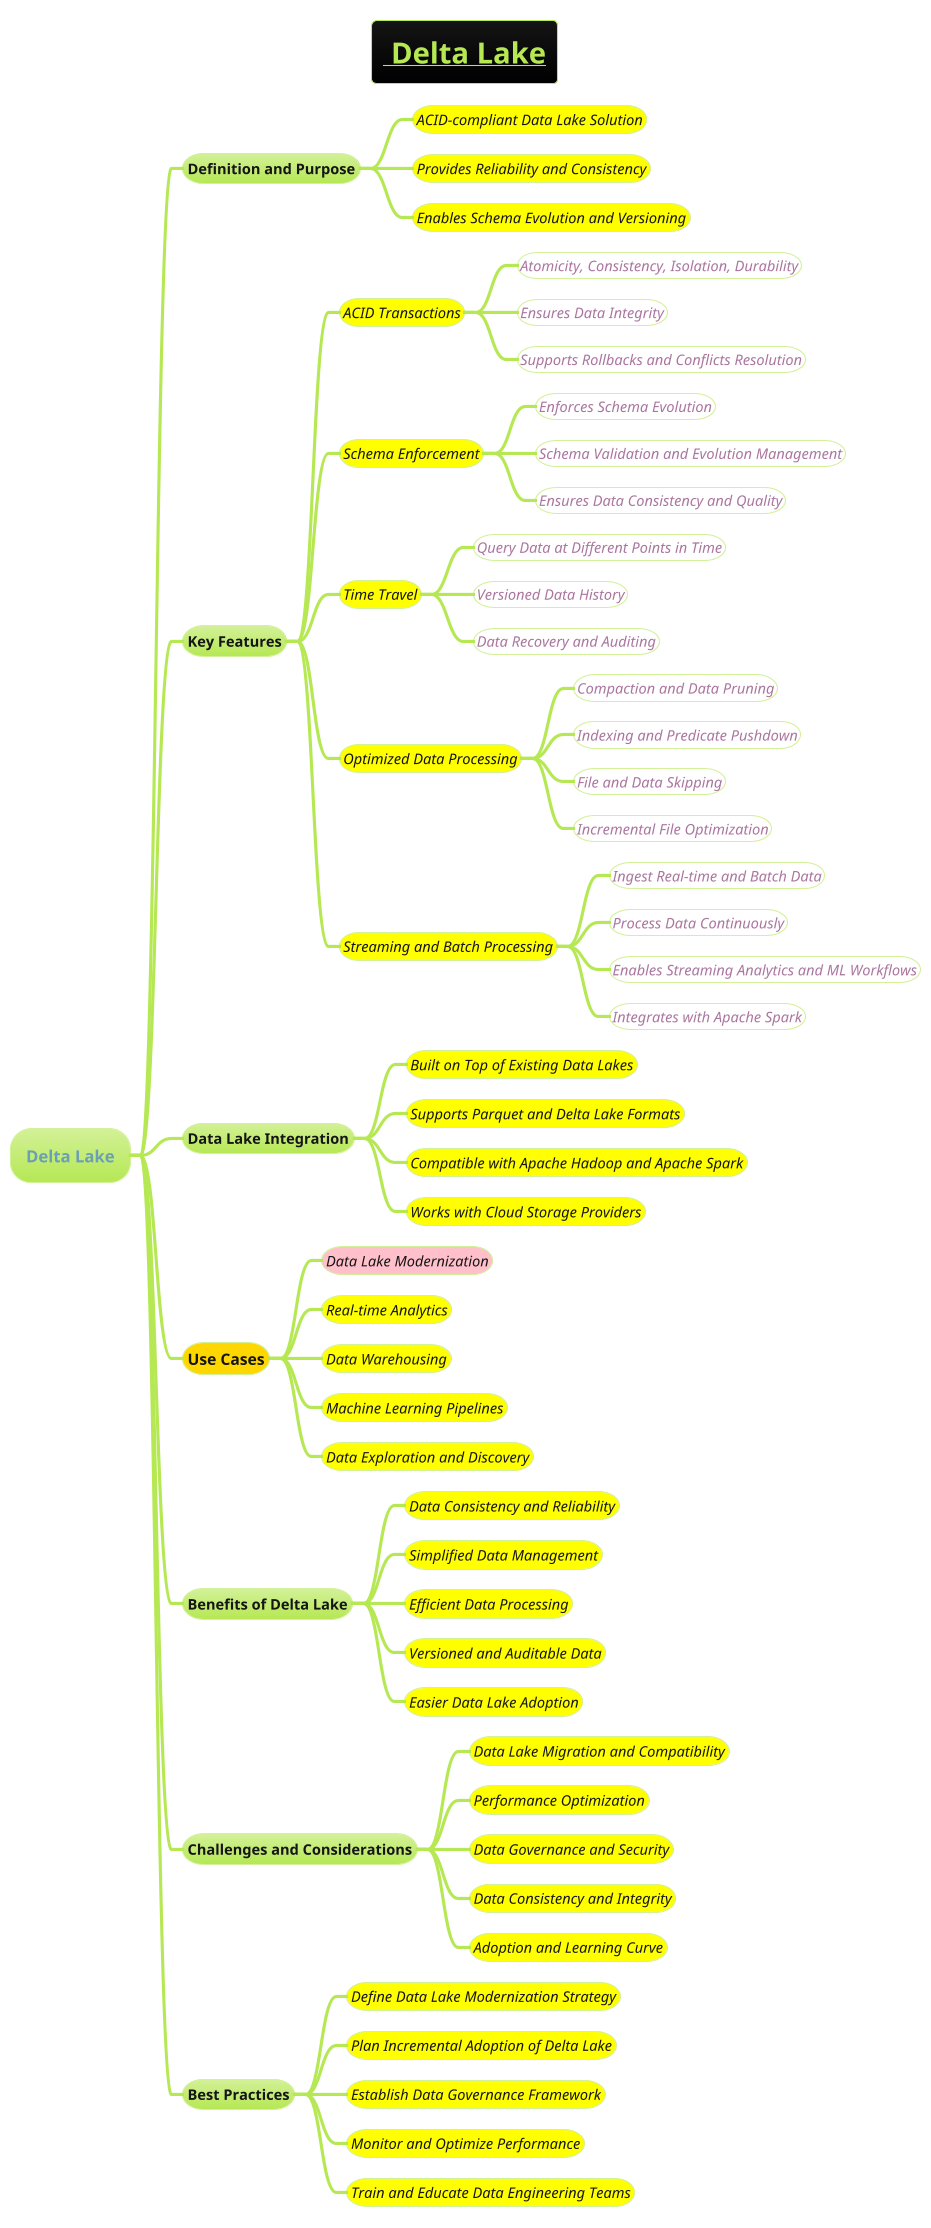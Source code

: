 @startmindmap

skinparam node {
    BorderColor DarkSlateGray
    BackgroundColor LightCyan
    FontStyle italic
}
skinparam connector {
    Color DarkSlateGray
    FontStyle Bold
}
!theme hacker

title =__ Delta Lake__
* Delta Lake

** Definition and Purpose
***[#yellow] ====<size:14>ACID-compliant Data Lake Solution
***[#yellow] ====<size:14>Provides Reliability and Consistency
***[#yellow] ====<size:14>Enables Schema Evolution and Versioning

** Key Features
***[#yellow] ====<size:14>ACID Transactions
****[#white] ====<size:14>Atomicity, Consistency, Isolation, Durability
****[#white] ====<size:14>Ensures Data Integrity
****[#white] ====<size:14>Supports Rollbacks and Conflicts Resolution

***[#yellow] ====<size:14>Schema Enforcement
****[#white] ====<size:14>Enforces Schema Evolution
****[#white] ====<size:14>Schema Validation and Evolution Management
****[#white] ====<size:14>Ensures Data Consistency and Quality

***[#yellow] ====<size:14>Time Travel
****[#white] ====<size:14>Query Data at Different Points in Time
****[#white] ====<size:14>Versioned Data History
****[#white] ====<size:14>Data Recovery and Auditing

***[#yellow] ====<size:14>Optimized Data Processing
****[#white] ====<size:14>Compaction and Data Pruning
****[#white] ====<size:14>Indexing and Predicate Pushdown
****[#white] ====<size:14>File and Data Skipping
****[#white] ====<size:14>Incremental File Optimization

***[#yellow] ====<size:14>Streaming and Batch Processing
****[#white] ====<size:14>Ingest Real-time and Batch Data
****[#white] ====<size:14>Process Data Continuously
****[#white] ====<size:14>Enables Streaming Analytics and ML Workflows
****[#white] ====<size:14>Integrates with Apache Spark

** Data Lake Integration
***[#yellow] ====<size:14>Built on Top of Existing Data Lakes
***[#yellow] ====<size:14>Supports Parquet and Delta Lake Formats
***[#yellow] ====<size:14>Compatible with Apache Hadoop and Apache Spark
***[#yellow] ====<size:14>Works with Cloud Storage Providers

**[#gold] ===Use Cases
***[#pink] ====<size:14>Data Lake Modernization
***[#yellow] ====<size:14>Real-time Analytics
***[#yellow] ====<size:14>Data Warehousing
***[#yellow] ====<size:14>Machine Learning Pipelines
***[#yellow] ====<size:14>Data Exploration and Discovery

** Benefits of Delta Lake
***[#yellow] ====<size:14>Data Consistency and Reliability
***[#yellow] ====<size:14>Simplified Data Management
***[#yellow] ====<size:14>Efficient Data Processing
***[#yellow] ====<size:14>Versioned and Auditable Data
***[#yellow] ====<size:14>Easier Data Lake Adoption

** Challenges and Considerations
***[#yellow] ====<size:14>Data Lake Migration and Compatibility
***[#yellow] ====<size:14>Performance Optimization
***[#yellow] ====<size:14>Data Governance and Security
***[#yellow] ====<size:14>Data Consistency and Integrity
***[#yellow] ====<size:14>Adoption and Learning Curve

** Best Practices
***[#yellow] ====<size:14>Define Data Lake Modernization Strategy
***[#yellow] ====<size:14>Plan Incremental Adoption of Delta Lake
***[#yellow] ====<size:14>Establish Data Governance Framework
***[#yellow] ====<size:14>Monitor and Optimize Performance
***[#yellow] ====<size:14>Train and Educate Data Engineering Teams

@endmindmap
